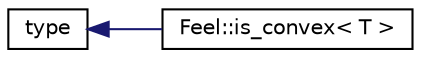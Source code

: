 digraph "Graphical Class Hierarchy"
{
 // LATEX_PDF_SIZE
  edge [fontname="Helvetica",fontsize="10",labelfontname="Helvetica",labelfontsize="10"];
  node [fontname="Helvetica",fontsize="10",shape=record];
  rankdir="LR";
  Node0 [label="type",height=0.2,width=0.4,color="black", fillcolor="white", style="filled",URL="$classstd_1_1is__convertible_1_1type.html",tooltip=" "];
  Node0 -> Node1 [dir="back",color="midnightblue",fontsize="10",style="solid",fontname="Helvetica"];
  Node1 [label="Feel::is_convex\< T \>",height=0.2,width=0.4,color="black", fillcolor="white", style="filled",URL="$structFeel_1_1is__convex.html",tooltip=" "];
}
